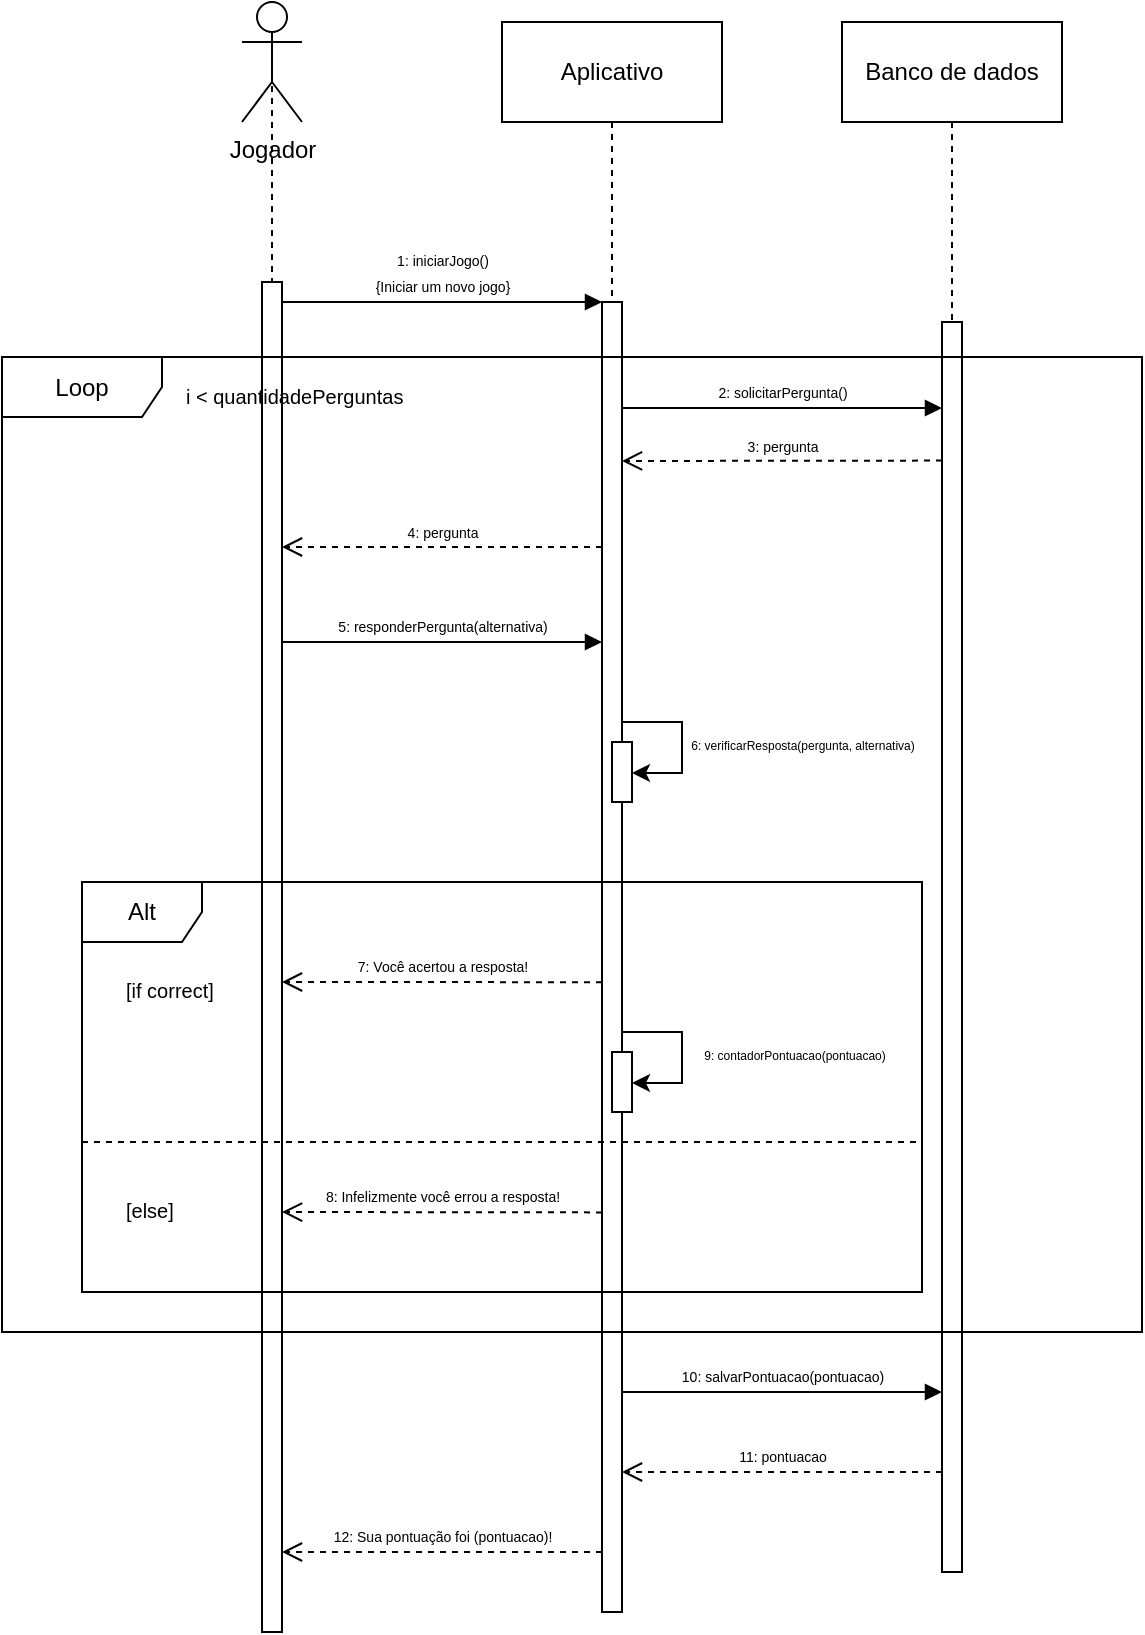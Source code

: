 <mxfile version="21.3.7" type="github" pages="6">
  <diagram name="calcularAcerto" id="2YBvvXClWsGukQMizWep">
    <mxGraphModel dx="2011" dy="638" grid="1" gridSize="10" guides="1" tooltips="1" connect="1" arrows="1" fold="1" page="1" pageScale="1" pageWidth="850" pageHeight="1100" math="0" shadow="0">
      <root>
        <mxCell id="0" />
        <mxCell id="1" parent="0" />
        <mxCell id="62yjUidjnjnx16H1xpd4-19" style="edgeStyle=orthogonalEdgeStyle;rounded=0;orthogonalLoop=1;jettySize=auto;html=1;exitX=0.5;exitY=0.5;exitDx=0;exitDy=0;exitPerimeter=0;dashed=1;" parent="1" source="62yjUidjnjnx16H1xpd4-1" edge="1">
          <mxGeometry relative="1" as="geometry">
            <mxPoint x="-575" y="515" as="targetPoint" />
          </mxGeometry>
        </mxCell>
        <mxCell id="62yjUidjnjnx16H1xpd4-1" value="Jogador" style="shape=umlActor;verticalLabelPosition=bottom;verticalAlign=top;html=1;" parent="1" vertex="1">
          <mxGeometry x="-590" y="205" width="30" height="60" as="geometry" />
        </mxCell>
        <mxCell id="62yjUidjnjnx16H1xpd4-23" style="edgeStyle=orthogonalEdgeStyle;rounded=0;orthogonalLoop=1;jettySize=auto;html=1;exitX=0.5;exitY=1;exitDx=0;exitDy=0;dashed=1;" parent="1" source="62yjUidjnjnx16H1xpd4-20" edge="1">
          <mxGeometry relative="1" as="geometry">
            <mxPoint x="-405" y="580" as="targetPoint" />
          </mxGeometry>
        </mxCell>
        <mxCell id="62yjUidjnjnx16H1xpd4-20" value="Aplicativo" style="html=1;whiteSpace=wrap;" parent="1" vertex="1">
          <mxGeometry x="-460" y="215" width="110" height="50" as="geometry" />
        </mxCell>
        <mxCell id="62yjUidjnjnx16H1xpd4-40" style="edgeStyle=orthogonalEdgeStyle;rounded=0;orthogonalLoop=1;jettySize=auto;html=1;exitX=0.5;exitY=1;exitDx=0;exitDy=0;dashed=1;" parent="1" source="62yjUidjnjnx16H1xpd4-25" edge="1">
          <mxGeometry relative="1" as="geometry">
            <mxPoint x="-235" y="600" as="targetPoint" />
          </mxGeometry>
        </mxCell>
        <mxCell id="62yjUidjnjnx16H1xpd4-25" value="Banco de dados" style="html=1;whiteSpace=wrap;" parent="1" vertex="1">
          <mxGeometry x="-290" y="215" width="110" height="50" as="geometry" />
        </mxCell>
        <mxCell id="62yjUidjnjnx16H1xpd4-29" value="&lt;font style=&quot;font-size: 7px;&quot;&gt;1: iniciarJogo()&lt;br&gt;{Iniciar um novo jogo}&lt;/font&gt;" style="html=1;verticalAlign=bottom;endArrow=block;edgeStyle=elbowEdgeStyle;elbow=vertical;curved=0;rounded=0;" parent="1" edge="1">
          <mxGeometry width="80" relative="1" as="geometry">
            <mxPoint x="-570" y="355" as="sourcePoint" />
            <mxPoint x="-410" y="355" as="targetPoint" />
          </mxGeometry>
        </mxCell>
        <mxCell id="62yjUidjnjnx16H1xpd4-31" value="&lt;font style=&quot;font-size: 7px;&quot;&gt;3: pergunta&lt;/font&gt;" style="html=1;verticalAlign=bottom;endArrow=open;dashed=1;endSize=8;edgeStyle=elbowEdgeStyle;elbow=vertical;curved=0;rounded=0;" parent="1" edge="1">
          <mxGeometry relative="1" as="geometry">
            <mxPoint x="-240" y="434.296" as="sourcePoint" />
            <mxPoint x="-400" y="434.242" as="targetPoint" />
          </mxGeometry>
        </mxCell>
        <mxCell id="62yjUidjnjnx16H1xpd4-43" value="" style="html=1;points=[];perimeter=orthogonalPerimeter;outlineConnect=0;targetShapes=umlLifeline;portConstraint=eastwest;newEdgeStyle={&quot;edgeStyle&quot;:&quot;elbowEdgeStyle&quot;,&quot;elbow&quot;:&quot;vertical&quot;,&quot;curved&quot;:0,&quot;rounded&quot;:0};" parent="1" vertex="1">
          <mxGeometry x="-410" y="355" width="10" height="655" as="geometry" />
        </mxCell>
        <mxCell id="62yjUidjnjnx16H1xpd4-57" value="" style="html=1;points=[];perimeter=orthogonalPerimeter;outlineConnect=0;targetShapes=umlLifeline;portConstraint=eastwest;newEdgeStyle={&quot;edgeStyle&quot;:&quot;elbowEdgeStyle&quot;,&quot;elbow&quot;:&quot;vertical&quot;,&quot;curved&quot;:0,&quot;rounded&quot;:0};" parent="1" vertex="1">
          <mxGeometry x="-240" y="365" width="10" height="625" as="geometry" />
        </mxCell>
        <mxCell id="62yjUidjnjnx16H1xpd4-68" value="&lt;span style=&quot;font-size: 7px;&quot;&gt;2: solicitarPergunta()&lt;/span&gt;" style="html=1;verticalAlign=bottom;endArrow=block;edgeStyle=elbowEdgeStyle;elbow=vertical;curved=0;rounded=0;" parent="1" target="62yjUidjnjnx16H1xpd4-57" edge="1">
          <mxGeometry x="-0.001" width="80" relative="1" as="geometry">
            <mxPoint x="-400" y="408" as="sourcePoint" />
            <mxPoint x="-250" y="407.5" as="targetPoint" />
            <mxPoint as="offset" />
          </mxGeometry>
        </mxCell>
        <mxCell id="62yjUidjnjnx16H1xpd4-73" value="&lt;font style=&quot;font-size: 7px;&quot;&gt;4: pergunta&lt;/font&gt;" style="html=1;verticalAlign=bottom;endArrow=open;dashed=1;endSize=8;edgeStyle=elbowEdgeStyle;elbow=vertical;curved=0;rounded=0;" parent="1" edge="1">
          <mxGeometry relative="1" as="geometry">
            <mxPoint x="-410" y="477.5" as="sourcePoint" />
            <mxPoint x="-570" y="477.442" as="targetPoint" />
          </mxGeometry>
        </mxCell>
        <mxCell id="62yjUidjnjnx16H1xpd4-74" value="&lt;span style=&quot;font-size: 7px;&quot;&gt;5: responderPergunta(alternativa)&lt;/span&gt;" style="html=1;verticalAlign=bottom;endArrow=block;edgeStyle=elbowEdgeStyle;elbow=vertical;curved=0;rounded=0;" parent="1" edge="1">
          <mxGeometry width="80" relative="1" as="geometry">
            <mxPoint x="-570" y="525" as="sourcePoint" />
            <mxPoint x="-410" y="525" as="targetPoint" />
          </mxGeometry>
        </mxCell>
        <mxCell id="62yjUidjnjnx16H1xpd4-79" value="&lt;font style=&quot;font-size: 7px;&quot;&gt;7: Você acertou a resposta!&lt;/font&gt;" style="html=1;verticalAlign=bottom;endArrow=open;dashed=1;endSize=8;edgeStyle=elbowEdgeStyle;elbow=vertical;curved=0;rounded=0;" parent="1" edge="1">
          <mxGeometry relative="1" as="geometry">
            <mxPoint x="-410" y="695.096" as="sourcePoint" />
            <mxPoint x="-570" y="695.042" as="targetPoint" />
          </mxGeometry>
        </mxCell>
        <mxCell id="40RVC2uFMv87cZhTR0eu-11" value="" style="html=1;points=[];perimeter=orthogonalPerimeter;outlineConnect=0;targetShapes=umlLifeline;portConstraint=eastwest;newEdgeStyle={&quot;edgeStyle&quot;:&quot;elbowEdgeStyle&quot;,&quot;elbow&quot;:&quot;vertical&quot;,&quot;curved&quot;:0,&quot;rounded&quot;:0};" parent="1" vertex="1">
          <mxGeometry x="-405" y="575" width="10" height="30" as="geometry" />
        </mxCell>
        <mxCell id="HpzqPeT7X0kNWnl8YeGe-1" value="" style="html=1;points=[];perimeter=orthogonalPerimeter;outlineConnect=0;targetShapes=umlLifeline;portConstraint=eastwest;newEdgeStyle={&quot;edgeStyle&quot;:&quot;elbowEdgeStyle&quot;,&quot;elbow&quot;:&quot;vertical&quot;,&quot;curved&quot;:0,&quot;rounded&quot;:0};" parent="1" vertex="1">
          <mxGeometry x="-580" y="345" width="10" height="675" as="geometry" />
        </mxCell>
        <mxCell id="sWg-lDjKL1nIWXCbfZYD-1" value="Loop" style="shape=umlFrame;whiteSpace=wrap;html=1;pointerEvents=0;recursiveResize=0;container=1;collapsible=0;width=80;" parent="1" vertex="1">
          <mxGeometry x="-710" y="382.5" width="570" height="487.5" as="geometry" />
        </mxCell>
        <mxCell id="sWg-lDjKL1nIWXCbfZYD-2" value="&lt;font style=&quot;font-size: 10px;&quot;&gt;i &amp;lt; quantidadePerguntas&lt;/font&gt;" style="text;align=left;html=1;" parent="sWg-lDjKL1nIWXCbfZYD-1" vertex="1">
          <mxGeometry width="100" height="20" relative="1" as="geometry">
            <mxPoint x="90" y="5" as="offset" />
          </mxGeometry>
        </mxCell>
        <mxCell id="sWg-lDjKL1nIWXCbfZYD-3" value="" style="endArrow=classic;html=1;rounded=0;edgeStyle=orthogonalEdgeStyle;" parent="sWg-lDjKL1nIWXCbfZYD-1" target="40RVC2uFMv87cZhTR0eu-11" edge="1">
          <mxGeometry width="50" height="50" relative="1" as="geometry">
            <mxPoint x="310" y="182.5" as="sourcePoint" />
            <mxPoint x="400" y="192.5" as="targetPoint" />
            <Array as="points">
              <mxPoint x="340" y="183" />
              <mxPoint x="340" y="208" />
            </Array>
          </mxGeometry>
        </mxCell>
        <mxCell id="sWg-lDjKL1nIWXCbfZYD-4" value="&lt;font style=&quot;font-size: 6px;&quot;&gt;6: verificarResposta(pergunta, alternativa)&lt;/font&gt;" style="edgeLabel;html=1;align=center;verticalAlign=middle;resizable=0;points=[];" parent="sWg-lDjKL1nIWXCbfZYD-3" vertex="1" connectable="0">
          <mxGeometry x="-0.08" y="1" relative="1" as="geometry">
            <mxPoint x="59" y="3" as="offset" />
          </mxGeometry>
        </mxCell>
        <mxCell id="sWg-lDjKL1nIWXCbfZYD-5" value="Alt" style="shape=umlFrame;whiteSpace=wrap;html=1;pointerEvents=0;recursiveResize=0;container=1;collapsible=0;width=60;height=30;" parent="1" vertex="1">
          <mxGeometry x="-670" y="645" width="420" height="205" as="geometry" />
        </mxCell>
        <mxCell id="sWg-lDjKL1nIWXCbfZYD-6" value="&lt;font style=&quot;font-size: 10px;&quot;&gt;[if correct]&lt;/font&gt;" style="text;html=1;" parent="sWg-lDjKL1nIWXCbfZYD-5" vertex="1">
          <mxGeometry width="100" height="20" relative="1" as="geometry">
            <mxPoint x="20" y="40" as="offset" />
          </mxGeometry>
        </mxCell>
        <mxCell id="sWg-lDjKL1nIWXCbfZYD-7" value="&lt;font style=&quot;font-size: 10px;&quot;&gt;[else]&lt;/font&gt;" style="line;strokeWidth=1;dashed=1;labelPosition=center;verticalLabelPosition=bottom;align=left;verticalAlign=top;spacingLeft=20;spacingTop=15;html=1;whiteSpace=wrap;" parent="sWg-lDjKL1nIWXCbfZYD-5" vertex="1">
          <mxGeometry y="125" width="420" height="10" as="geometry" />
        </mxCell>
        <mxCell id="62yjUidjnjnx16H1xpd4-81" value="&lt;font style=&quot;font-size: 7px;&quot;&gt;8: Infelizmente você errou a resposta!&lt;/font&gt;" style="html=1;verticalAlign=bottom;endArrow=open;dashed=1;endSize=8;edgeStyle=elbowEdgeStyle;elbow=vertical;curved=0;rounded=0;" parent="sWg-lDjKL1nIWXCbfZYD-5" edge="1">
          <mxGeometry relative="1" as="geometry">
            <mxPoint x="260" y="165.196" as="sourcePoint" />
            <mxPoint x="100" y="165.142" as="targetPoint" />
          </mxGeometry>
        </mxCell>
        <mxCell id="fp93cVc-RF81PzLzLWJb-2" value="" style="html=1;points=[];perimeter=orthogonalPerimeter;outlineConnect=0;targetShapes=umlLifeline;portConstraint=eastwest;newEdgeStyle={&quot;edgeStyle&quot;:&quot;elbowEdgeStyle&quot;,&quot;elbow&quot;:&quot;vertical&quot;,&quot;curved&quot;:0,&quot;rounded&quot;:0};" vertex="1" parent="1">
          <mxGeometry x="-405" y="730" width="10" height="30" as="geometry" />
        </mxCell>
        <mxCell id="fp93cVc-RF81PzLzLWJb-3" value="" style="endArrow=classic;html=1;rounded=0;edgeStyle=orthogonalEdgeStyle;" edge="1" parent="1" target="fp93cVc-RF81PzLzLWJb-2">
          <mxGeometry width="50" height="50" relative="1" as="geometry">
            <mxPoint x="-400" y="720" as="sourcePoint" />
            <mxPoint x="-310" y="730" as="targetPoint" />
            <Array as="points">
              <mxPoint x="-370" y="720.5" />
              <mxPoint x="-370" y="745.5" />
            </Array>
          </mxGeometry>
        </mxCell>
        <mxCell id="fp93cVc-RF81PzLzLWJb-4" value="&lt;font style=&quot;font-size: 6px;&quot;&gt;9: contadorPontuacao(pontuacao)&lt;/font&gt;" style="edgeLabel;html=1;align=center;verticalAlign=middle;resizable=0;points=[];" vertex="1" connectable="0" parent="fp93cVc-RF81PzLzLWJb-3">
          <mxGeometry x="-0.08" y="1" relative="1" as="geometry">
            <mxPoint x="55" y="3" as="offset" />
          </mxGeometry>
        </mxCell>
        <mxCell id="fp93cVc-RF81PzLzLWJb-5" value="&lt;span style=&quot;font-size: 7px;&quot;&gt;10: salvarPontuacao(pontuacao)&lt;/span&gt;" style="html=1;verticalAlign=bottom;endArrow=block;edgeStyle=elbowEdgeStyle;elbow=vertical;curved=0;rounded=0;" edge="1" parent="1">
          <mxGeometry x="-0.001" width="80" relative="1" as="geometry">
            <mxPoint x="-400" y="900" as="sourcePoint" />
            <mxPoint x="-240" y="900" as="targetPoint" />
            <mxPoint as="offset" />
          </mxGeometry>
        </mxCell>
        <mxCell id="fp93cVc-RF81PzLzLWJb-6" value="&lt;font style=&quot;font-size: 7px;&quot;&gt;11: pontuacao&lt;/font&gt;" style="html=1;verticalAlign=bottom;endArrow=open;dashed=1;endSize=8;edgeStyle=elbowEdgeStyle;elbow=vertical;curved=0;rounded=0;" edge="1" parent="1">
          <mxGeometry relative="1" as="geometry">
            <mxPoint x="-240" y="940.056" as="sourcePoint" />
            <mxPoint x="-400" y="940.002" as="targetPoint" />
          </mxGeometry>
        </mxCell>
        <mxCell id="fp93cVc-RF81PzLzLWJb-7" value="&lt;font style=&quot;font-size: 7px;&quot;&gt;12: Sua pontuação foi (pontuacao)!&lt;/font&gt;" style="html=1;verticalAlign=bottom;endArrow=open;dashed=1;endSize=8;edgeStyle=elbowEdgeStyle;elbow=vertical;curved=0;rounded=0;" edge="1" parent="1">
          <mxGeometry relative="1" as="geometry">
            <mxPoint x="-410" y="980.056" as="sourcePoint" />
            <mxPoint x="-570" y="980.002" as="targetPoint" />
          </mxGeometry>
        </mxCell>
      </root>
    </mxGraphModel>
  </diagram>
  <diagram id="Ka6QO4FHUIjMs6nKRs2V" name="BuscarRanking">
    <mxGraphModel dx="1990" dy="1094" grid="1" gridSize="10" guides="1" tooltips="1" connect="1" arrows="1" fold="1" page="1" pageScale="1" pageWidth="827" pageHeight="1169" math="0" shadow="0">
      <root>
        <mxCell id="0" />
        <mxCell id="1" parent="0" />
        <mxCell id="lXiRu6pMzJrm1P2DESHK-49" style="edgeStyle=orthogonalEdgeStyle;rounded=0;orthogonalLoop=1;jettySize=auto;html=1;exitX=0.5;exitY=0.5;exitDx=0;exitDy=0;exitPerimeter=0;dashed=1;" edge="1" parent="1" source="lXiRu6pMzJrm1P2DESHK-50">
          <mxGeometry relative="1" as="geometry">
            <mxPoint x="258" y="659" as="targetPoint" />
          </mxGeometry>
        </mxCell>
        <mxCell id="lXiRu6pMzJrm1P2DESHK-50" value="Jogador" style="shape=umlActor;verticalLabelPosition=bottom;verticalAlign=top;html=1;" vertex="1" parent="1">
          <mxGeometry x="243" y="349" width="30" height="60" as="geometry" />
        </mxCell>
        <mxCell id="lXiRu6pMzJrm1P2DESHK-51" style="edgeStyle=orthogonalEdgeStyle;rounded=0;orthogonalLoop=1;jettySize=auto;html=1;exitX=0.5;exitY=1;exitDx=0;exitDy=0;dashed=1;" edge="1" parent="1" source="lXiRu6pMzJrm1P2DESHK-52">
          <mxGeometry relative="1" as="geometry">
            <mxPoint x="428" y="724" as="targetPoint" />
          </mxGeometry>
        </mxCell>
        <mxCell id="lXiRu6pMzJrm1P2DESHK-52" value="Aplicativo" style="html=1;whiteSpace=wrap;" vertex="1" parent="1">
          <mxGeometry x="373" y="359" width="110" height="50" as="geometry" />
        </mxCell>
        <mxCell id="lXiRu6pMzJrm1P2DESHK-53" style="edgeStyle=orthogonalEdgeStyle;rounded=0;orthogonalLoop=1;jettySize=auto;html=1;exitX=0.5;exitY=1;exitDx=0;exitDy=0;dashed=1;" edge="1" parent="1" source="lXiRu6pMzJrm1P2DESHK-54">
          <mxGeometry relative="1" as="geometry">
            <mxPoint x="598" y="744" as="targetPoint" />
          </mxGeometry>
        </mxCell>
        <mxCell id="lXiRu6pMzJrm1P2DESHK-54" value="Banco de dados" style="html=1;whiteSpace=wrap;" vertex="1" parent="1">
          <mxGeometry x="543" y="359" width="110" height="50" as="geometry" />
        </mxCell>
        <mxCell id="lXiRu6pMzJrm1P2DESHK-55" value="&lt;font style=&quot;font-size: 7px;&quot;&gt;1: buscar(ranking) &lt;br&gt;{visualizar ranking}&lt;/font&gt;" style="html=1;verticalAlign=bottom;endArrow=block;edgeStyle=elbowEdgeStyle;elbow=vertical;curved=0;rounded=0;" edge="1" parent="1">
          <mxGeometry width="80" relative="1" as="geometry">
            <mxPoint x="263" y="499" as="sourcePoint" />
            <mxPoint x="423" y="499" as="targetPoint" />
          </mxGeometry>
        </mxCell>
        <mxCell id="lXiRu6pMzJrm1P2DESHK-56" value="&lt;font style=&quot;font-size: 7px;&quot;&gt;3: ranking&lt;/font&gt;" style="html=1;verticalAlign=bottom;endArrow=open;dashed=1;endSize=8;edgeStyle=elbowEdgeStyle;elbow=vertical;curved=0;rounded=0;" edge="1" parent="1">
          <mxGeometry relative="1" as="geometry">
            <mxPoint x="593" y="578.296" as="sourcePoint" />
            <mxPoint x="433" y="578.242" as="targetPoint" />
          </mxGeometry>
        </mxCell>
        <mxCell id="lXiRu6pMzJrm1P2DESHK-57" value="" style="html=1;points=[];perimeter=orthogonalPerimeter;outlineConnect=0;targetShapes=umlLifeline;portConstraint=eastwest;newEdgeStyle={&quot;edgeStyle&quot;:&quot;elbowEdgeStyle&quot;,&quot;elbow&quot;:&quot;vertical&quot;,&quot;curved&quot;:0,&quot;rounded&quot;:0};" vertex="1" parent="1">
          <mxGeometry x="423" y="499" width="10" height="311" as="geometry" />
        </mxCell>
        <mxCell id="lXiRu6pMzJrm1P2DESHK-58" value="" style="html=1;points=[];perimeter=orthogonalPerimeter;outlineConnect=0;targetShapes=umlLifeline;portConstraint=eastwest;newEdgeStyle={&quot;edgeStyle&quot;:&quot;elbowEdgeStyle&quot;,&quot;elbow&quot;:&quot;vertical&quot;,&quot;curved&quot;:0,&quot;rounded&quot;:0};" vertex="1" parent="1">
          <mxGeometry x="593" y="509" width="10" height="291" as="geometry" />
        </mxCell>
        <mxCell id="lXiRu6pMzJrm1P2DESHK-59" value="&lt;font style=&quot;font-size: 7px;&quot;&gt;2: buscarRanking(ranking)&lt;/font&gt;" style="html=1;verticalAlign=bottom;endArrow=block;edgeStyle=elbowEdgeStyle;elbow=vertical;curved=0;rounded=0;" edge="1" parent="1" target="lXiRu6pMzJrm1P2DESHK-58">
          <mxGeometry x="-0.001" width="80" relative="1" as="geometry">
            <mxPoint x="433" y="552" as="sourcePoint" />
            <mxPoint x="583" y="551.5" as="targetPoint" />
            <mxPoint as="offset" />
          </mxGeometry>
        </mxCell>
        <mxCell id="lXiRu6pMzJrm1P2DESHK-72" value="" style="html=1;points=[];perimeter=orthogonalPerimeter;outlineConnect=0;targetShapes=umlLifeline;portConstraint=eastwest;newEdgeStyle={&quot;edgeStyle&quot;:&quot;elbowEdgeStyle&quot;,&quot;elbow&quot;:&quot;vertical&quot;,&quot;curved&quot;:0,&quot;rounded&quot;:0};" vertex="1" parent="1">
          <mxGeometry x="253" y="489" width="10" height="331" as="geometry" />
        </mxCell>
        <mxCell id="cv0eM1WlgUMyo15Uuu8e-5" value="Alt" style="shape=umlFrame;whiteSpace=wrap;html=1;pointerEvents=0;recursiveResize=0;container=1;collapsible=0;width=60;height=30;" vertex="1" parent="1">
          <mxGeometry x="173" y="615" width="291" height="160" as="geometry" />
        </mxCell>
        <mxCell id="cv0eM1WlgUMyo15Uuu8e-6" value="&lt;font style=&quot;font-size: 10px;&quot;&gt;[if correct]&lt;/font&gt;" style="text;html=1;" vertex="1" parent="cv0eM1WlgUMyo15Uuu8e-5">
          <mxGeometry width="100" height="20" relative="1" as="geometry">
            <mxPoint x="20" y="40" as="offset" />
          </mxGeometry>
        </mxCell>
        <mxCell id="cv0eM1WlgUMyo15Uuu8e-7" value="&lt;font style=&quot;font-size: 10px;&quot;&gt;[else]&lt;/font&gt;" style="line;strokeWidth=1;dashed=1;labelPosition=center;verticalLabelPosition=bottom;align=left;verticalAlign=top;spacingLeft=20;spacingTop=15;html=1;whiteSpace=wrap;" vertex="1" parent="cv0eM1WlgUMyo15Uuu8e-5">
          <mxGeometry y="80" width="290" height="10" as="geometry" />
        </mxCell>
        <mxCell id="lXiRu6pMzJrm1P2DESHK-62" value="&lt;font style=&quot;font-size: 7px;&quot;&gt;4: Você acertou a resposta!&lt;/font&gt;" style="html=1;verticalAlign=bottom;endArrow=open;dashed=1;endSize=8;edgeStyle=elbowEdgeStyle;elbow=vertical;curved=0;rounded=0;" edge="1" parent="cv0eM1WlgUMyo15Uuu8e-5">
          <mxGeometry relative="1" as="geometry">
            <mxPoint x="250" y="45.056" as="sourcePoint" />
            <mxPoint x="90" y="45.002" as="targetPoint" />
          </mxGeometry>
        </mxCell>
        <mxCell id="lXiRu6pMzJrm1P2DESHK-63" value="&lt;font style=&quot;font-size: 7px;&quot;&gt;5: Desculpe, não temos ranking suficiente!&lt;/font&gt;" style="html=1;verticalAlign=bottom;endArrow=open;dashed=1;endSize=8;edgeStyle=elbowEdgeStyle;elbow=vertical;curved=0;rounded=0;" edge="1" parent="cv0eM1WlgUMyo15Uuu8e-5">
          <mxGeometry relative="1" as="geometry">
            <mxPoint x="250" y="125.156" as="sourcePoint" />
            <mxPoint x="90" y="125.102" as="targetPoint" />
          </mxGeometry>
        </mxCell>
      </root>
    </mxGraphModel>
  </diagram>
  <diagram id="thQ_RPlMOP-RWa1NB_Pb" name="Login">
    <mxGraphModel dx="1393" dy="766" grid="1" gridSize="10" guides="1" tooltips="1" connect="1" arrows="1" fold="1" page="1" pageScale="1" pageWidth="827" pageHeight="1169" math="0" shadow="0">
      <root>
        <mxCell id="0" />
        <mxCell id="1" parent="0" />
        <mxCell id="z51qzsKFDYh_LWLJFc9b-54" style="edgeStyle=orthogonalEdgeStyle;rounded=0;orthogonalLoop=1;jettySize=auto;html=1;exitX=0.5;exitY=0.5;exitDx=0;exitDy=0;exitPerimeter=0;dashed=1;" parent="1" source="z51qzsKFDYh_LWLJFc9b-55" edge="1">
          <mxGeometry relative="1" as="geometry">
            <mxPoint x="293" y="550" as="targetPoint" />
          </mxGeometry>
        </mxCell>
        <mxCell id="z51qzsKFDYh_LWLJFc9b-55" value="Jogador" style="shape=umlActor;verticalLabelPosition=bottom;verticalAlign=top;html=1;" parent="1" vertex="1">
          <mxGeometry x="278" y="240" width="30" height="60" as="geometry" />
        </mxCell>
        <mxCell id="z51qzsKFDYh_LWLJFc9b-56" style="edgeStyle=orthogonalEdgeStyle;rounded=0;orthogonalLoop=1;jettySize=auto;html=1;exitX=0.5;exitY=1;exitDx=0;exitDy=0;dashed=1;" parent="1" source="z51qzsKFDYh_LWLJFc9b-57" edge="1">
          <mxGeometry relative="1" as="geometry">
            <mxPoint x="463" y="615" as="targetPoint" />
          </mxGeometry>
        </mxCell>
        <mxCell id="z51qzsKFDYh_LWLJFc9b-57" value="Aplicativo" style="html=1;whiteSpace=wrap;" parent="1" vertex="1">
          <mxGeometry x="408" y="250" width="110" height="50" as="geometry" />
        </mxCell>
        <mxCell id="z51qzsKFDYh_LWLJFc9b-58" style="edgeStyle=orthogonalEdgeStyle;rounded=0;orthogonalLoop=1;jettySize=auto;html=1;exitX=0.5;exitY=1;exitDx=0;exitDy=0;dashed=1;" parent="1" source="z51qzsKFDYh_LWLJFc9b-59" edge="1">
          <mxGeometry relative="1" as="geometry">
            <mxPoint x="633" y="635" as="targetPoint" />
          </mxGeometry>
        </mxCell>
        <mxCell id="z51qzsKFDYh_LWLJFc9b-59" value="Banco de dados" style="html=1;whiteSpace=wrap;" parent="1" vertex="1">
          <mxGeometry x="578" y="250" width="110" height="50" as="geometry" />
        </mxCell>
        <mxCell id="z51qzsKFDYh_LWLJFc9b-60" value="&lt;font style=&quot;font-size: 6px;&quot;&gt;1: login(usuario)&lt;br&gt;{realizar login na aplicação}&lt;/font&gt;" style="html=1;verticalAlign=bottom;endArrow=block;edgeStyle=elbowEdgeStyle;elbow=vertical;curved=0;rounded=0;" parent="1" edge="1">
          <mxGeometry width="80" relative="1" as="geometry">
            <mxPoint x="298" y="390" as="sourcePoint" />
            <mxPoint x="458" y="390" as="targetPoint" />
          </mxGeometry>
        </mxCell>
        <mxCell id="z51qzsKFDYh_LWLJFc9b-61" value="&lt;font style=&quot;font-size: 7px;&quot;&gt;3: usuario&lt;/font&gt;" style="html=1;verticalAlign=bottom;endArrow=open;dashed=1;endSize=8;edgeStyle=elbowEdgeStyle;elbow=vertical;curved=0;rounded=0;" parent="1" edge="1">
          <mxGeometry relative="1" as="geometry">
            <mxPoint x="628" y="469.296" as="sourcePoint" />
            <mxPoint x="468" y="469.242" as="targetPoint" />
          </mxGeometry>
        </mxCell>
        <mxCell id="z51qzsKFDYh_LWLJFc9b-62" value="" style="html=1;points=[];perimeter=orthogonalPerimeter;outlineConnect=0;targetShapes=umlLifeline;portConstraint=eastwest;newEdgeStyle={&quot;edgeStyle&quot;:&quot;elbowEdgeStyle&quot;,&quot;elbow&quot;:&quot;vertical&quot;,&quot;curved&quot;:0,&quot;rounded&quot;:0};" parent="1" vertex="1">
          <mxGeometry x="458" y="390" width="10" height="600" as="geometry" />
        </mxCell>
        <mxCell id="z51qzsKFDYh_LWLJFc9b-63" value="" style="html=1;points=[];perimeter=orthogonalPerimeter;outlineConnect=0;targetShapes=umlLifeline;portConstraint=eastwest;newEdgeStyle={&quot;edgeStyle&quot;:&quot;elbowEdgeStyle&quot;,&quot;elbow&quot;:&quot;vertical&quot;,&quot;curved&quot;:0,&quot;rounded&quot;:0};" parent="1" vertex="1">
          <mxGeometry x="628" y="400" width="10" height="580" as="geometry" />
        </mxCell>
        <mxCell id="z51qzsKFDYh_LWLJFc9b-64" value="&lt;font style=&quot;font-size: 6px;&quot;&gt;2: verificaUsuario(usuario)&lt;/font&gt;" style="html=1;verticalAlign=bottom;endArrow=block;edgeStyle=elbowEdgeStyle;elbow=vertical;curved=0;rounded=0;" parent="1" target="z51qzsKFDYh_LWLJFc9b-63" edge="1">
          <mxGeometry x="0.026" y="3" width="80" relative="1" as="geometry">
            <mxPoint x="468" y="443" as="sourcePoint" />
            <mxPoint x="618" y="442.5" as="targetPoint" />
            <mxPoint as="offset" />
          </mxGeometry>
        </mxCell>
        <mxCell id="z51qzsKFDYh_LWLJFc9b-70" value="" style="html=1;points=[];perimeter=orthogonalPerimeter;outlineConnect=0;targetShapes=umlLifeline;portConstraint=eastwest;newEdgeStyle={&quot;edgeStyle&quot;:&quot;elbowEdgeStyle&quot;,&quot;elbow&quot;:&quot;vertical&quot;,&quot;curved&quot;:0,&quot;rounded&quot;:0};" parent="1" vertex="1">
          <mxGeometry x="288" y="380" width="10" height="620" as="geometry" />
        </mxCell>
        <mxCell id="z51qzsKFDYh_LWLJFc9b-88" value="Alt" style="shape=umlFrame;whiteSpace=wrap;html=1;pointerEvents=0;recursiveResize=0;container=1;collapsible=0;width=60;height=30;" parent="1" vertex="1">
          <mxGeometry x="170" y="502" width="500" height="458" as="geometry" />
        </mxCell>
        <mxCell id="z51qzsKFDYh_LWLJFc9b-89" value="&lt;font style=&quot;font-size: 10px;&quot;&gt;[if usuario exists]&lt;/font&gt;" style="text;html=1;" parent="z51qzsKFDYh_LWLJFc9b-88" vertex="1">
          <mxGeometry width="100" height="20" relative="1" as="geometry">
            <mxPoint x="20" y="40" as="offset" />
          </mxGeometry>
        </mxCell>
        <mxCell id="z51qzsKFDYh_LWLJFc9b-82" value="&lt;font style=&quot;font-size: 10px;&quot;&gt;[else]&lt;/font&gt;" style="line;strokeWidth=1;dashed=1;labelPosition=center;verticalLabelPosition=bottom;align=left;verticalAlign=top;spacingLeft=20;spacingTop=15;html=1;whiteSpace=wrap;" parent="z51qzsKFDYh_LWLJFc9b-88" vertex="1">
          <mxGeometry y="83" width="500" height="10" as="geometry" />
        </mxCell>
        <mxCell id="4fhhrJ-6daWreSgp0qxK-1" value="&lt;font style=&quot;font-size: 7px;&quot;&gt;4: Usuário logado com sucesso!&lt;/font&gt;" style="html=1;verticalAlign=bottom;endArrow=open;dashed=1;endSize=8;edgeStyle=elbowEdgeStyle;elbow=vertical;curved=0;rounded=0;" parent="z51qzsKFDYh_LWLJFc9b-88" edge="1">
          <mxGeometry relative="1" as="geometry">
            <mxPoint x="288" y="48" as="sourcePoint" />
            <mxPoint x="128" y="48" as="targetPoint" />
          </mxGeometry>
        </mxCell>
        <mxCell id="4fhhrJ-6daWreSgp0qxK-2" value="&lt;font style=&quot;font-size: 7px;&quot;&gt;5: Gostaria de criar uma conta?&lt;/font&gt;" style="html=1;verticalAlign=bottom;endArrow=open;dashed=1;endSize=8;edgeStyle=elbowEdgeStyle;elbow=vertical;curved=0;rounded=0;" parent="z51qzsKFDYh_LWLJFc9b-88" edge="1">
          <mxGeometry relative="1" as="geometry">
            <mxPoint x="287" y="128" as="sourcePoint" />
            <mxPoint x="127" y="128" as="targetPoint" />
          </mxGeometry>
        </mxCell>
        <mxCell id="4fhhrJ-6daWreSgp0qxK-3" value="&lt;font style=&quot;font-size: 6px;&quot;&gt;6: resposta&lt;/font&gt;" style="html=1;verticalAlign=bottom;endArrow=block;edgeStyle=elbowEdgeStyle;elbow=vertical;curved=0;rounded=0;" parent="z51qzsKFDYh_LWLJFc9b-88" edge="1">
          <mxGeometry x="0.026" y="3" width="80" relative="1" as="geometry">
            <mxPoint x="128" y="168.14" as="sourcePoint" />
            <mxPoint x="288" y="168.14" as="targetPoint" />
            <mxPoint as="offset" />
          </mxGeometry>
        </mxCell>
        <mxCell id="uY54RBgsQblmiSuE6g5d-6" value="Alt" style="shape=umlFrame;whiteSpace=wrap;html=1;pointerEvents=0;recursiveResize=0;container=1;collapsible=0;width=60;height=30;" parent="z51qzsKFDYh_LWLJFc9b-88" vertex="1">
          <mxGeometry x="18" y="198" width="464" height="242" as="geometry" />
        </mxCell>
        <mxCell id="uY54RBgsQblmiSuE6g5d-7" value="&lt;font style=&quot;font-size: 10px;&quot;&gt;[if resposta is yes]&lt;/font&gt;" style="text;html=1;" parent="uY54RBgsQblmiSuE6g5d-6" vertex="1">
          <mxGeometry width="100" height="20" relative="1" as="geometry">
            <mxPoint x="12" y="40" as="offset" />
          </mxGeometry>
        </mxCell>
        <mxCell id="uY54RBgsQblmiSuE6g5d-8" value="&lt;font style=&quot;font-size: 10px;&quot;&gt;[else]&lt;/font&gt;" style="line;strokeWidth=1;dashed=1;labelPosition=center;verticalLabelPosition=bottom;align=left;verticalAlign=top;spacingLeft=20;spacingTop=15;html=1;whiteSpace=wrap;" parent="uY54RBgsQblmiSuE6g5d-6" vertex="1">
          <mxGeometry x="4" y="140" width="460" height="10" as="geometry" />
        </mxCell>
        <mxCell id="uY54RBgsQblmiSuE6g5d-11" value="&lt;font style=&quot;font-size: 6px;&quot;&gt;8: cadastrar(usuario)&lt;/font&gt;" style="html=1;verticalAlign=bottom;endArrow=block;edgeStyle=elbowEdgeStyle;elbow=vertical;curved=0;rounded=0;" parent="uY54RBgsQblmiSuE6g5d-6" edge="1">
          <mxGeometry x="0.026" y="3" width="80" relative="1" as="geometry">
            <mxPoint x="280" y="30" as="sourcePoint" />
            <mxPoint x="440" y="30" as="targetPoint" />
            <mxPoint as="offset" />
          </mxGeometry>
        </mxCell>
        <mxCell id="uY54RBgsQblmiSuE6g5d-13" value="&lt;font style=&quot;font-size: 7px;&quot;&gt;9: usuario&lt;/font&gt;" style="html=1;verticalAlign=bottom;endArrow=open;dashed=1;endSize=8;edgeStyle=elbowEdgeStyle;elbow=vertical;curved=0;rounded=0;" parent="uY54RBgsQblmiSuE6g5d-6" edge="1">
          <mxGeometry relative="1" as="geometry">
            <mxPoint x="442" y="70" as="sourcePoint" />
            <mxPoint x="282" y="70" as="targetPoint" />
          </mxGeometry>
        </mxCell>
        <mxCell id="uY54RBgsQblmiSuE6g5d-14" value="&lt;font style=&quot;font-size: 7px;&quot;&gt;10: Usuário cadastrado com sucesso!&lt;/font&gt;" style="html=1;verticalAlign=bottom;endArrow=open;dashed=1;endSize=8;edgeStyle=elbowEdgeStyle;elbow=vertical;curved=0;rounded=0;" parent="uY54RBgsQblmiSuE6g5d-6" edge="1">
          <mxGeometry relative="1" as="geometry">
            <mxPoint x="270" y="110" as="sourcePoint" />
            <mxPoint x="110" y="110" as="targetPoint" />
          </mxGeometry>
        </mxCell>
        <mxCell id="uY54RBgsQblmiSuE6g5d-15" value="&lt;font style=&quot;font-size: 7px;&quot;&gt;7: Conta convidado.&lt;/font&gt;" style="html=1;verticalAlign=bottom;endArrow=open;dashed=1;endSize=8;edgeStyle=elbowEdgeStyle;elbow=vertical;curved=0;rounded=0;" parent="uY54RBgsQblmiSuE6g5d-6" edge="1">
          <mxGeometry relative="1" as="geometry">
            <mxPoint x="270" y="190" as="sourcePoint" />
            <mxPoint x="110" y="190" as="targetPoint" />
          </mxGeometry>
        </mxCell>
      </root>
    </mxGraphModel>
  </diagram>
  <diagram id="iOT8TobCyujFs62XKLmS" name="CadastrarTema">
    <mxGraphModel dx="1393" dy="766" grid="1" gridSize="10" guides="1" tooltips="1" connect="1" arrows="1" fold="1" page="1" pageScale="1" pageWidth="827" pageHeight="1169" math="0" shadow="0">
      <root>
        <mxCell id="0" />
        <mxCell id="1" parent="0" />
        <mxCell id="Aij3SnYUVFoN3i5Ja81q-1" style="edgeStyle=orthogonalEdgeStyle;rounded=0;orthogonalLoop=1;jettySize=auto;html=1;exitX=0.5;exitY=0.5;exitDx=0;exitDy=0;exitPerimeter=0;dashed=1;" parent="1" source="Aij3SnYUVFoN3i5Ja81q-2" edge="1">
          <mxGeometry relative="1" as="geometry">
            <mxPoint x="293" y="550" as="targetPoint" />
          </mxGeometry>
        </mxCell>
        <mxCell id="Aij3SnYUVFoN3i5Ja81q-2" value="Administrador" style="shape=umlActor;verticalLabelPosition=bottom;verticalAlign=top;html=1;" parent="1" vertex="1">
          <mxGeometry x="278" y="240" width="30" height="60" as="geometry" />
        </mxCell>
        <mxCell id="Aij3SnYUVFoN3i5Ja81q-3" style="edgeStyle=orthogonalEdgeStyle;rounded=0;orthogonalLoop=1;jettySize=auto;html=1;exitX=0.5;exitY=1;exitDx=0;exitDy=0;dashed=1;" parent="1" source="Aij3SnYUVFoN3i5Ja81q-4" edge="1">
          <mxGeometry relative="1" as="geometry">
            <mxPoint x="463" y="615" as="targetPoint" />
          </mxGeometry>
        </mxCell>
        <mxCell id="Aij3SnYUVFoN3i5Ja81q-4" value="Gerenciador" style="html=1;whiteSpace=wrap;" parent="1" vertex="1">
          <mxGeometry x="408" y="250" width="110" height="50" as="geometry" />
        </mxCell>
        <mxCell id="Aij3SnYUVFoN3i5Ja81q-5" style="edgeStyle=orthogonalEdgeStyle;rounded=0;orthogonalLoop=1;jettySize=auto;html=1;exitX=0.5;exitY=1;exitDx=0;exitDy=0;dashed=1;" parent="1" source="Aij3SnYUVFoN3i5Ja81q-6" edge="1">
          <mxGeometry relative="1" as="geometry">
            <mxPoint x="633" y="635" as="targetPoint" />
          </mxGeometry>
        </mxCell>
        <mxCell id="Aij3SnYUVFoN3i5Ja81q-6" value="Banco de dados" style="html=1;whiteSpace=wrap;" parent="1" vertex="1">
          <mxGeometry x="578" y="250" width="110" height="50" as="geometry" />
        </mxCell>
        <mxCell id="Aij3SnYUVFoN3i5Ja81q-7" value="&lt;font style=&quot;font-size: 6px;&quot;&gt;1: cadastrar(tema, descricao) &lt;br&gt;{realizar cadastro de tema}&lt;/font&gt;" style="html=1;verticalAlign=bottom;endArrow=block;edgeStyle=elbowEdgeStyle;elbow=vertical;curved=0;rounded=0;" parent="1" edge="1">
          <mxGeometry width="80" relative="1" as="geometry">
            <mxPoint x="298" y="390" as="sourcePoint" />
            <mxPoint x="458" y="390" as="targetPoint" />
          </mxGeometry>
        </mxCell>
        <mxCell id="Aij3SnYUVFoN3i5Ja81q-9" value="" style="html=1;points=[];perimeter=orthogonalPerimeter;outlineConnect=0;targetShapes=umlLifeline;portConstraint=eastwest;newEdgeStyle={&quot;edgeStyle&quot;:&quot;elbowEdgeStyle&quot;,&quot;elbow&quot;:&quot;vertical&quot;,&quot;curved&quot;:0,&quot;rounded&quot;:0};" parent="1" vertex="1">
          <mxGeometry x="458" y="390" width="10" height="650" as="geometry" />
        </mxCell>
        <mxCell id="Aij3SnYUVFoN3i5Ja81q-10" value="" style="html=1;points=[];perimeter=orthogonalPerimeter;outlineConnect=0;targetShapes=umlLifeline;portConstraint=eastwest;newEdgeStyle={&quot;edgeStyle&quot;:&quot;elbowEdgeStyle&quot;,&quot;elbow&quot;:&quot;vertical&quot;,&quot;curved&quot;:0,&quot;rounded&quot;:0};" parent="1" vertex="1">
          <mxGeometry x="628" y="400" width="10" height="630" as="geometry" />
        </mxCell>
        <mxCell id="Aij3SnYUVFoN3i5Ja81q-12" value="" style="html=1;points=[];perimeter=orthogonalPerimeter;outlineConnect=0;targetShapes=umlLifeline;portConstraint=eastwest;newEdgeStyle={&quot;edgeStyle&quot;:&quot;elbowEdgeStyle&quot;,&quot;elbow&quot;:&quot;vertical&quot;,&quot;curved&quot;:0,&quot;rounded&quot;:0};" parent="1" vertex="1">
          <mxGeometry x="288" y="380" width="10" height="670" as="geometry" />
        </mxCell>
        <mxCell id="Aij3SnYUVFoN3i5Ja81q-34" value="" style="endArrow=classic;html=1;rounded=0;edgeStyle=orthogonalEdgeStyle;" parent="1" edge="1">
          <mxGeometry width="50" height="50" relative="1" as="geometry">
            <mxPoint x="468" y="420" as="sourcePoint" />
            <mxPoint x="473" y="445.5" as="targetPoint" />
            <Array as="points">
              <mxPoint x="498" y="420.5" />
              <mxPoint x="498" y="445.5" />
            </Array>
          </mxGeometry>
        </mxCell>
        <mxCell id="Aij3SnYUVFoN3i5Ja81q-35" value="&lt;font style=&quot;font-size: 6px;&quot;&gt;2: verificarTema(tema)&lt;/font&gt;" style="edgeLabel;html=1;align=center;verticalAlign=middle;resizable=0;points=[];" parent="Aij3SnYUVFoN3i5Ja81q-34" vertex="1" connectable="0">
          <mxGeometry x="-0.08" y="1" relative="1" as="geometry">
            <mxPoint x="40" y="3" as="offset" />
          </mxGeometry>
        </mxCell>
        <mxCell id="Aij3SnYUVFoN3i5Ja81q-36" value="" style="html=1;points=[];perimeter=orthogonalPerimeter;outlineConnect=0;targetShapes=umlLifeline;portConstraint=eastwest;newEdgeStyle={&quot;edgeStyle&quot;:&quot;elbowEdgeStyle&quot;,&quot;elbow&quot;:&quot;vertical&quot;,&quot;curved&quot;:0,&quot;rounded&quot;:0};" parent="1" vertex="1">
          <mxGeometry x="463" y="430" width="10" height="30" as="geometry" />
        </mxCell>
        <mxCell id="Aij3SnYUVFoN3i5Ja81q-18" value="Alt" style="shape=umlFrame;whiteSpace=wrap;html=1;pointerEvents=0;recursiveResize=0;container=1;collapsible=0;width=60;height=30;" parent="1" vertex="1">
          <mxGeometry x="179" y="480" width="330" height="165" as="geometry" />
        </mxCell>
        <mxCell id="Aij3SnYUVFoN3i5Ja81q-19" value="&lt;font style=&quot;font-size: 10px;&quot;&gt;[if tema is valid]&lt;/font&gt;" style="text;html=1;" parent="Aij3SnYUVFoN3i5Ja81q-18" vertex="1">
          <mxGeometry width="100" height="20" relative="1" as="geometry">
            <mxPoint x="20" y="40" as="offset" />
          </mxGeometry>
        </mxCell>
        <mxCell id="Aij3SnYUVFoN3i5Ja81q-20" value="&lt;font style=&quot;font-size: 10px;&quot;&gt;[else]&lt;/font&gt;" style="line;strokeWidth=1;dashed=1;labelPosition=center;verticalLabelPosition=bottom;align=left;verticalAlign=top;spacingLeft=20;spacingTop=15;html=1;whiteSpace=wrap;" parent="Aij3SnYUVFoN3i5Ja81q-18" vertex="1">
          <mxGeometry y="77.5" width="330" height="10" as="geometry" />
        </mxCell>
        <mxCell id="7VSO6MRES1ZIJ6Gkx2sG-1" value="&lt;font style=&quot;font-size: 7px;&quot;&gt;3: Tema inválido! Informe um &lt;br&gt;nome válido para o tema.&lt;/font&gt;" style="html=1;verticalAlign=bottom;endArrow=open;dashed=1;endSize=8;edgeStyle=elbowEdgeStyle;elbow=vertical;curved=0;rounded=0;" parent="Aij3SnYUVFoN3i5Ja81q-18" edge="1">
          <mxGeometry relative="1" as="geometry">
            <mxPoint x="279" y="130.14" as="sourcePoint" />
            <mxPoint x="119" y="130.142" as="targetPoint" />
          </mxGeometry>
        </mxCell>
        <mxCell id="7VSO6MRES1ZIJ6Gkx2sG-2" value="&lt;span style=&quot;font-size: 6px;&quot;&gt;4: buscarTema(tema)&lt;/span&gt;" style="html=1;verticalAlign=bottom;endArrow=block;edgeStyle=elbowEdgeStyle;elbow=vertical;curved=0;rounded=0;" parent="1" edge="1">
          <mxGeometry x="-0.004" width="80" relative="1" as="geometry">
            <mxPoint x="468" y="690" as="sourcePoint" />
            <mxPoint x="628" y="690" as="targetPoint" />
            <mxPoint as="offset" />
          </mxGeometry>
        </mxCell>
        <mxCell id="7VSO6MRES1ZIJ6Gkx2sG-3" value="&lt;span style=&quot;font-size: 7px;&quot;&gt;5: tema&lt;/span&gt;" style="html=1;verticalAlign=bottom;endArrow=open;dashed=1;endSize=8;edgeStyle=elbowEdgeStyle;elbow=vertical;curved=0;rounded=0;" parent="1" edge="1">
          <mxGeometry relative="1" as="geometry">
            <mxPoint x="628" y="740" as="sourcePoint" />
            <mxPoint x="468" y="740.002" as="targetPoint" />
          </mxGeometry>
        </mxCell>
        <mxCell id="7VSO6MRES1ZIJ6Gkx2sG-4" value="Alt" style="shape=umlFrame;whiteSpace=wrap;html=1;pointerEvents=0;recursiveResize=0;container=1;collapsible=0;width=60;height=30;" parent="1" vertex="1">
          <mxGeometry x="179" y="780" width="491" height="230" as="geometry" />
        </mxCell>
        <mxCell id="7VSO6MRES1ZIJ6Gkx2sG-5" value="&lt;font style=&quot;font-size: 10px;&quot;&gt;[if tema exists]&lt;/font&gt;" style="text;html=1;" parent="7VSO6MRES1ZIJ6Gkx2sG-4" vertex="1">
          <mxGeometry width="100" height="20" relative="1" as="geometry">
            <mxPoint x="20" y="40" as="offset" />
          </mxGeometry>
        </mxCell>
        <mxCell id="7VSO6MRES1ZIJ6Gkx2sG-6" value="&lt;font style=&quot;font-size: 10px;&quot;&gt;[else]&lt;/font&gt;" style="line;strokeWidth=1;dashed=1;labelPosition=center;verticalLabelPosition=bottom;align=left;verticalAlign=top;spacingLeft=20;spacingTop=15;html=1;whiteSpace=wrap;" parent="7VSO6MRES1ZIJ6Gkx2sG-4" vertex="1">
          <mxGeometry y="77.5" width="490" height="10" as="geometry" />
        </mxCell>
        <mxCell id="7VSO6MRES1ZIJ6Gkx2sG-7" value="&lt;font style=&quot;font-size: 7px;&quot;&gt;6: Tema já cadastrado!&lt;/font&gt;" style="html=1;verticalAlign=bottom;endArrow=open;dashed=1;endSize=8;edgeStyle=elbowEdgeStyle;elbow=vertical;curved=0;rounded=0;" parent="7VSO6MRES1ZIJ6Gkx2sG-4" edge="1">
          <mxGeometry relative="1" as="geometry">
            <mxPoint x="279" y="40.0" as="sourcePoint" />
            <mxPoint x="119" y="40.002" as="targetPoint" />
          </mxGeometry>
        </mxCell>
        <mxCell id="7VSO6MRES1ZIJ6Gkx2sG-8" value="&lt;span style=&quot;font-size: 6px;&quot;&gt;7: cadastrar(tema, descricao)&lt;/span&gt;" style="html=1;verticalAlign=bottom;endArrow=block;edgeStyle=elbowEdgeStyle;elbow=vertical;curved=0;rounded=0;" parent="7VSO6MRES1ZIJ6Gkx2sG-4" edge="1">
          <mxGeometry x="-0.004" width="80" relative="1" as="geometry">
            <mxPoint x="289" y="120" as="sourcePoint" />
            <mxPoint x="449" y="120" as="targetPoint" />
            <mxPoint as="offset" />
          </mxGeometry>
        </mxCell>
        <mxCell id="7VSO6MRES1ZIJ6Gkx2sG-9" value="&lt;span style=&quot;font-size: 7px;&quot;&gt;8: OK&lt;/span&gt;" style="html=1;verticalAlign=bottom;endArrow=open;dashed=1;endSize=8;edgeStyle=elbowEdgeStyle;elbow=vertical;curved=0;rounded=0;" parent="7VSO6MRES1ZIJ6Gkx2sG-4" edge="1">
          <mxGeometry relative="1" as="geometry">
            <mxPoint x="449" y="160.07" as="sourcePoint" />
            <mxPoint x="289" y="160.072" as="targetPoint" />
          </mxGeometry>
        </mxCell>
        <mxCell id="7VSO6MRES1ZIJ6Gkx2sG-10" value="&lt;span style=&quot;font-size: 7px;&quot;&gt;9: Tema cadastrado com sucesso!&lt;/span&gt;" style="html=1;verticalAlign=bottom;endArrow=open;dashed=1;endSize=8;edgeStyle=elbowEdgeStyle;elbow=vertical;curved=0;rounded=0;" parent="7VSO6MRES1ZIJ6Gkx2sG-4" edge="1">
          <mxGeometry relative="1" as="geometry">
            <mxPoint x="279" y="200.07" as="sourcePoint" />
            <mxPoint x="119" y="200.072" as="targetPoint" />
          </mxGeometry>
        </mxCell>
      </root>
    </mxGraphModel>
  </diagram>
  <diagram id="caraGnbjePu1mjqqUhjH" name="CadastrarPergunta">
    <mxGraphModel dx="1393" dy="766" grid="1" gridSize="10" guides="1" tooltips="1" connect="1" arrows="1" fold="1" page="1" pageScale="1" pageWidth="827" pageHeight="1169" math="0" shadow="0">
      <root>
        <mxCell id="0" />
        <mxCell id="1" parent="0" />
        <mxCell id="fibsgY1Fu2vZYF2qqwSS-1" style="edgeStyle=orthogonalEdgeStyle;rounded=0;orthogonalLoop=1;jettySize=auto;html=1;exitX=0.5;exitY=0.5;exitDx=0;exitDy=0;exitPerimeter=0;dashed=1;" parent="1" source="fibsgY1Fu2vZYF2qqwSS-2" edge="1">
          <mxGeometry relative="1" as="geometry">
            <mxPoint x="273" y="490" as="targetPoint" />
          </mxGeometry>
        </mxCell>
        <mxCell id="fibsgY1Fu2vZYF2qqwSS-2" value="Administrador" style="shape=umlActor;verticalLabelPosition=bottom;verticalAlign=top;html=1;" parent="1" vertex="1">
          <mxGeometry x="258" y="180" width="30" height="60" as="geometry" />
        </mxCell>
        <mxCell id="fibsgY1Fu2vZYF2qqwSS-3" style="edgeStyle=orthogonalEdgeStyle;rounded=0;orthogonalLoop=1;jettySize=auto;html=1;exitX=0.5;exitY=1;exitDx=0;exitDy=0;dashed=1;" parent="1" source="fibsgY1Fu2vZYF2qqwSS-4" edge="1">
          <mxGeometry relative="1" as="geometry">
            <mxPoint x="443" y="555" as="targetPoint" />
          </mxGeometry>
        </mxCell>
        <mxCell id="fibsgY1Fu2vZYF2qqwSS-4" value="Gerenciador" style="html=1;whiteSpace=wrap;" parent="1" vertex="1">
          <mxGeometry x="388" y="190" width="110" height="50" as="geometry" />
        </mxCell>
        <mxCell id="fibsgY1Fu2vZYF2qqwSS-5" style="edgeStyle=orthogonalEdgeStyle;rounded=0;orthogonalLoop=1;jettySize=auto;html=1;exitX=0.5;exitY=1;exitDx=0;exitDy=0;dashed=1;" parent="1" source="fibsgY1Fu2vZYF2qqwSS-6" edge="1">
          <mxGeometry relative="1" as="geometry">
            <mxPoint x="613" y="575" as="targetPoint" />
          </mxGeometry>
        </mxCell>
        <mxCell id="fibsgY1Fu2vZYF2qqwSS-6" value="Banco de dados" style="html=1;whiteSpace=wrap;" parent="1" vertex="1">
          <mxGeometry x="558" y="190" width="110" height="50" as="geometry" />
        </mxCell>
        <mxCell id="fibsgY1Fu2vZYF2qqwSS-7" value="&lt;font style=&quot;font-size: 6px;&quot;&gt;1: cadastrar(pergunta, alternativas, tema) &lt;br&gt;{realizar cadastro de pergunta}&lt;/font&gt;" style="html=1;verticalAlign=bottom;endArrow=block;edgeStyle=elbowEdgeStyle;elbow=vertical;curved=0;rounded=0;" parent="1" edge="1">
          <mxGeometry x="-0.001" width="80" relative="1" as="geometry">
            <mxPoint x="278" y="330" as="sourcePoint" />
            <mxPoint x="438" y="330" as="targetPoint" />
            <mxPoint as="offset" />
          </mxGeometry>
        </mxCell>
        <mxCell id="fibsgY1Fu2vZYF2qqwSS-8" value="" style="html=1;points=[];perimeter=orthogonalPerimeter;outlineConnect=0;targetShapes=umlLifeline;portConstraint=eastwest;newEdgeStyle={&quot;edgeStyle&quot;:&quot;elbowEdgeStyle&quot;,&quot;elbow&quot;:&quot;vertical&quot;,&quot;curved&quot;:0,&quot;rounded&quot;:0};" parent="1" vertex="1">
          <mxGeometry x="438" y="330" width="10" height="930" as="geometry" />
        </mxCell>
        <mxCell id="fibsgY1Fu2vZYF2qqwSS-9" value="" style="html=1;points=[];perimeter=orthogonalPerimeter;outlineConnect=0;targetShapes=umlLifeline;portConstraint=eastwest;newEdgeStyle={&quot;edgeStyle&quot;:&quot;elbowEdgeStyle&quot;,&quot;elbow&quot;:&quot;vertical&quot;,&quot;curved&quot;:0,&quot;rounded&quot;:0};" parent="1" vertex="1">
          <mxGeometry x="608" y="340" width="10" height="910" as="geometry" />
        </mxCell>
        <mxCell id="fibsgY1Fu2vZYF2qqwSS-10" value="" style="html=1;points=[];perimeter=orthogonalPerimeter;outlineConnect=0;targetShapes=umlLifeline;portConstraint=eastwest;newEdgeStyle={&quot;edgeStyle&quot;:&quot;elbowEdgeStyle&quot;,&quot;elbow&quot;:&quot;vertical&quot;,&quot;curved&quot;:0,&quot;rounded&quot;:0};" parent="1" vertex="1">
          <mxGeometry x="268" y="320" width="10" height="950" as="geometry" />
        </mxCell>
        <mxCell id="fibsgY1Fu2vZYF2qqwSS-11" value="" style="endArrow=classic;html=1;rounded=0;edgeStyle=orthogonalEdgeStyle;" parent="1" edge="1">
          <mxGeometry width="50" height="50" relative="1" as="geometry">
            <mxPoint x="448" y="360" as="sourcePoint" />
            <mxPoint x="453" y="385.5" as="targetPoint" />
            <Array as="points">
              <mxPoint x="478" y="360.5" />
              <mxPoint x="478" y="385.5" />
            </Array>
          </mxGeometry>
        </mxCell>
        <mxCell id="fibsgY1Fu2vZYF2qqwSS-12" value="&lt;font style=&quot;font-size: 6px;&quot;&gt;2: verificarPergunta(pergunta)&lt;/font&gt;" style="edgeLabel;html=1;align=center;verticalAlign=middle;resizable=0;points=[];" parent="fibsgY1Fu2vZYF2qqwSS-11" vertex="1" connectable="0">
          <mxGeometry x="-0.08" y="1" relative="1" as="geometry">
            <mxPoint x="51" y="3" as="offset" />
          </mxGeometry>
        </mxCell>
        <mxCell id="fibsgY1Fu2vZYF2qqwSS-13" value="" style="html=1;points=[];perimeter=orthogonalPerimeter;outlineConnect=0;targetShapes=umlLifeline;portConstraint=eastwest;newEdgeStyle={&quot;edgeStyle&quot;:&quot;elbowEdgeStyle&quot;,&quot;elbow&quot;:&quot;vertical&quot;,&quot;curved&quot;:0,&quot;rounded&quot;:0};" parent="1" vertex="1">
          <mxGeometry x="443" y="370" width="10" height="30" as="geometry" />
        </mxCell>
        <mxCell id="fibsgY1Fu2vZYF2qqwSS-14" value="Alt" style="shape=umlFrame;whiteSpace=wrap;html=1;pointerEvents=0;recursiveResize=0;container=1;collapsible=0;width=60;height=30;" parent="1" vertex="1">
          <mxGeometry x="159" y="420" width="330" height="165" as="geometry" />
        </mxCell>
        <mxCell id="fibsgY1Fu2vZYF2qqwSS-15" value="&lt;font style=&quot;font-size: 10px;&quot;&gt;[if pergunta is valid]&lt;/font&gt;" style="text;html=1;" parent="fibsgY1Fu2vZYF2qqwSS-14" vertex="1">
          <mxGeometry width="100" height="20" relative="1" as="geometry">
            <mxPoint x="11" y="40" as="offset" />
          </mxGeometry>
        </mxCell>
        <mxCell id="fibsgY1Fu2vZYF2qqwSS-16" value="&lt;font style=&quot;font-size: 10px;&quot;&gt;[else]&lt;/font&gt;" style="line;strokeWidth=1;dashed=1;labelPosition=center;verticalLabelPosition=bottom;align=left;verticalAlign=top;spacingLeft=20;spacingTop=15;html=1;whiteSpace=wrap;" parent="fibsgY1Fu2vZYF2qqwSS-14" vertex="1">
          <mxGeometry y="77.5" width="330" height="10" as="geometry" />
        </mxCell>
        <mxCell id="fibsgY1Fu2vZYF2qqwSS-17" value="&lt;font style=&quot;font-size: 7px;&quot;&gt;3: Pergunta inválida! Verifique&lt;br&gt;se todos os campos foram &lt;br&gt;preenchidos corretamente!&lt;br&gt;&lt;/font&gt;" style="html=1;verticalAlign=bottom;endArrow=open;dashed=1;endSize=8;edgeStyle=elbowEdgeStyle;elbow=vertical;curved=0;rounded=0;" parent="fibsgY1Fu2vZYF2qqwSS-14" edge="1">
          <mxGeometry relative="1" as="geometry">
            <mxPoint x="279" y="140" as="sourcePoint" />
            <mxPoint x="119" y="140.002" as="targetPoint" />
          </mxGeometry>
        </mxCell>
        <mxCell id="fibsgY1Fu2vZYF2qqwSS-18" value="&lt;span style=&quot;font-size: 6px;&quot;&gt;7: buscarPergunta(pergunta)&lt;/span&gt;" style="html=1;verticalAlign=bottom;endArrow=block;edgeStyle=elbowEdgeStyle;elbow=vertical;curved=0;rounded=0;" parent="1" edge="1">
          <mxGeometry x="-0.004" width="80" relative="1" as="geometry">
            <mxPoint x="448" y="910" as="sourcePoint" />
            <mxPoint x="608" y="910" as="targetPoint" />
            <mxPoint as="offset" />
          </mxGeometry>
        </mxCell>
        <mxCell id="fibsgY1Fu2vZYF2qqwSS-19" value="&lt;span style=&quot;font-size: 7px;&quot;&gt;8: pergunta&lt;/span&gt;" style="html=1;verticalAlign=bottom;endArrow=open;dashed=1;endSize=8;edgeStyle=elbowEdgeStyle;elbow=vertical;curved=0;rounded=0;" parent="1" edge="1">
          <mxGeometry relative="1" as="geometry">
            <mxPoint x="608" y="960" as="sourcePoint" />
            <mxPoint x="448" y="960.002" as="targetPoint" />
            <mxPoint as="offset" />
          </mxGeometry>
        </mxCell>
        <mxCell id="fibsgY1Fu2vZYF2qqwSS-20" value="Alt" style="shape=umlFrame;whiteSpace=wrap;html=1;pointerEvents=0;recursiveResize=0;container=1;collapsible=0;width=60;height=30;" parent="1" vertex="1">
          <mxGeometry x="159" y="1000" width="491" height="230" as="geometry" />
        </mxCell>
        <mxCell id="fibsgY1Fu2vZYF2qqwSS-21" value="&lt;font style=&quot;font-size: 10px;&quot;&gt;[if pergunta exists]&lt;/font&gt;" style="text;html=1;" parent="fibsgY1Fu2vZYF2qqwSS-20" vertex="1">
          <mxGeometry width="100" height="20" relative="1" as="geometry">
            <mxPoint x="11" y="40" as="offset" />
          </mxGeometry>
        </mxCell>
        <mxCell id="fibsgY1Fu2vZYF2qqwSS-22" value="&lt;font style=&quot;font-size: 10px;&quot;&gt;[else]&lt;/font&gt;" style="line;strokeWidth=1;dashed=1;labelPosition=center;verticalLabelPosition=bottom;align=left;verticalAlign=top;spacingLeft=20;spacingTop=15;html=1;whiteSpace=wrap;" parent="fibsgY1Fu2vZYF2qqwSS-20" vertex="1">
          <mxGeometry y="77.5" width="490" height="10" as="geometry" />
        </mxCell>
        <mxCell id="fibsgY1Fu2vZYF2qqwSS-23" value="&lt;font style=&quot;font-size: 7px;&quot;&gt;9: Pergunta já cadastrada!&lt;/font&gt;" style="html=1;verticalAlign=bottom;endArrow=open;dashed=1;endSize=8;edgeStyle=elbowEdgeStyle;elbow=vertical;curved=0;rounded=0;" parent="fibsgY1Fu2vZYF2qqwSS-20" edge="1">
          <mxGeometry relative="1" as="geometry">
            <mxPoint x="279" y="40.0" as="sourcePoint" />
            <mxPoint x="119" y="40.002" as="targetPoint" />
          </mxGeometry>
        </mxCell>
        <mxCell id="fibsgY1Fu2vZYF2qqwSS-24" value="&lt;span style=&quot;font-size: 6px;&quot;&gt;10: cadastrar(pergunta, alternativas, tema&lt;/span&gt;&lt;span style=&quot;font-size: 6px;&quot;&gt;)&lt;/span&gt;" style="html=1;verticalAlign=bottom;endArrow=block;edgeStyle=elbowEdgeStyle;elbow=vertical;curved=0;rounded=0;" parent="fibsgY1Fu2vZYF2qqwSS-20" edge="1">
          <mxGeometry x="-0.004" width="80" relative="1" as="geometry">
            <mxPoint x="289" y="120" as="sourcePoint" />
            <mxPoint x="449" y="120" as="targetPoint" />
            <mxPoint as="offset" />
          </mxGeometry>
        </mxCell>
        <mxCell id="fibsgY1Fu2vZYF2qqwSS-25" value="&lt;span style=&quot;font-size: 7px;&quot;&gt;11: OK&lt;/span&gt;" style="html=1;verticalAlign=bottom;endArrow=open;dashed=1;endSize=8;edgeStyle=elbowEdgeStyle;elbow=vertical;curved=0;rounded=0;" parent="fibsgY1Fu2vZYF2qqwSS-20" edge="1">
          <mxGeometry x="0.1" relative="1" as="geometry">
            <mxPoint x="449" y="160.07" as="sourcePoint" />
            <mxPoint x="289" y="160.072" as="targetPoint" />
            <mxPoint as="offset" />
          </mxGeometry>
        </mxCell>
        <mxCell id="fibsgY1Fu2vZYF2qqwSS-26" value="&lt;span style=&quot;font-size: 7px;&quot;&gt;12: Pergunta cadastrada com sucesso!&lt;/span&gt;" style="html=1;verticalAlign=bottom;endArrow=open;dashed=1;endSize=8;edgeStyle=elbowEdgeStyle;elbow=vertical;curved=0;rounded=0;" parent="fibsgY1Fu2vZYF2qqwSS-20" edge="1">
          <mxGeometry relative="1" as="geometry">
            <mxPoint x="279" y="200.07" as="sourcePoint" />
            <mxPoint x="119" y="200.072" as="targetPoint" />
          </mxGeometry>
        </mxCell>
        <mxCell id="3KPaRUqJg5ffPaihLtS5-1" value="&lt;span style=&quot;font-size: 6px;&quot;&gt;4: buscarTema(tema)&lt;/span&gt;" style="html=1;verticalAlign=bottom;endArrow=block;edgeStyle=elbowEdgeStyle;elbow=vertical;curved=0;rounded=0;" parent="1" edge="1">
          <mxGeometry x="-0.004" width="80" relative="1" as="geometry">
            <mxPoint x="448" y="630" as="sourcePoint" />
            <mxPoint x="608" y="630" as="targetPoint" />
            <mxPoint as="offset" />
          </mxGeometry>
        </mxCell>
        <mxCell id="3KPaRUqJg5ffPaihLtS5-2" value="&lt;span style=&quot;font-size: 7px;&quot;&gt;5: tema&lt;/span&gt;" style="html=1;verticalAlign=bottom;endArrow=open;dashed=1;endSize=8;edgeStyle=elbowEdgeStyle;elbow=vertical;curved=0;rounded=0;" parent="1" edge="1">
          <mxGeometry relative="1" as="geometry">
            <mxPoint x="608" y="660" as="sourcePoint" />
            <mxPoint x="448" y="660.002" as="targetPoint" />
            <mxPoint as="offset" />
          </mxGeometry>
        </mxCell>
        <mxCell id="3KPaRUqJg5ffPaihLtS5-3" value="Alt" style="shape=umlFrame;whiteSpace=wrap;html=1;pointerEvents=0;recursiveResize=0;container=1;collapsible=0;width=60;height=30;" parent="1" vertex="1">
          <mxGeometry x="159" y="700" width="330" height="165" as="geometry" />
        </mxCell>
        <mxCell id="3KPaRUqJg5ffPaihLtS5-4" value="&lt;font style=&quot;font-size: 10px;&quot;&gt;[if tema exists]&lt;/font&gt;" style="text;html=1;" parent="3KPaRUqJg5ffPaihLtS5-3" vertex="1">
          <mxGeometry width="100" height="20" relative="1" as="geometry">
            <mxPoint x="11" y="40" as="offset" />
          </mxGeometry>
        </mxCell>
        <mxCell id="3KPaRUqJg5ffPaihLtS5-5" value="&lt;font style=&quot;font-size: 10px;&quot;&gt;[else]&lt;/font&gt;" style="line;strokeWidth=1;dashed=1;labelPosition=center;verticalLabelPosition=bottom;align=left;verticalAlign=top;spacingLeft=20;spacingTop=15;html=1;whiteSpace=wrap;" parent="3KPaRUqJg5ffPaihLtS5-3" vertex="1">
          <mxGeometry y="77.5" width="330" height="10" as="geometry" />
        </mxCell>
        <mxCell id="3KPaRUqJg5ffPaihLtS5-6" value="&lt;font style=&quot;font-size: 7px;&quot;&gt;6: Tema inválida! Selecione&lt;br&gt;um tema válido!&lt;br&gt;&lt;/font&gt;" style="html=1;verticalAlign=bottom;endArrow=open;dashed=1;endSize=8;edgeStyle=elbowEdgeStyle;elbow=vertical;curved=0;rounded=0;" parent="3KPaRUqJg5ffPaihLtS5-3" edge="1">
          <mxGeometry relative="1" as="geometry">
            <mxPoint x="279" y="140" as="sourcePoint" />
            <mxPoint x="119" y="140.002" as="targetPoint" />
          </mxGeometry>
        </mxCell>
      </root>
    </mxGraphModel>
  </diagram>
  <diagram id="YUOD4UEHFGE2BOK_Z7wb" name="EditarTema">
    <mxGraphModel dx="1327" dy="730" grid="1" gridSize="10" guides="1" tooltips="1" connect="1" arrows="1" fold="1" page="1" pageScale="1" pageWidth="827" pageHeight="1169" math="0" shadow="0">
      <root>
        <mxCell id="0" />
        <mxCell id="1" parent="0" />
        <mxCell id="ZzvB7gAQjapogYFgFPbn-1" style="edgeStyle=orthogonalEdgeStyle;rounded=0;orthogonalLoop=1;jettySize=auto;html=1;exitX=0.5;exitY=0.5;exitDx=0;exitDy=0;exitPerimeter=0;dashed=1;" edge="1" parent="1" source="ZzvB7gAQjapogYFgFPbn-2">
          <mxGeometry relative="1" as="geometry">
            <mxPoint x="293" y="550" as="targetPoint" />
          </mxGeometry>
        </mxCell>
        <mxCell id="ZzvB7gAQjapogYFgFPbn-2" value="Administrador" style="shape=umlActor;verticalLabelPosition=bottom;verticalAlign=top;html=1;" vertex="1" parent="1">
          <mxGeometry x="278" y="239" width="30" height="60" as="geometry" />
        </mxCell>
        <mxCell id="ZzvB7gAQjapogYFgFPbn-3" style="edgeStyle=orthogonalEdgeStyle;rounded=0;orthogonalLoop=1;jettySize=auto;html=1;exitX=0.5;exitY=1;exitDx=0;exitDy=0;dashed=1;" edge="1" parent="1" source="ZzvB7gAQjapogYFgFPbn-4">
          <mxGeometry relative="1" as="geometry">
            <mxPoint x="463" y="615" as="targetPoint" />
          </mxGeometry>
        </mxCell>
        <mxCell id="ZzvB7gAQjapogYFgFPbn-4" value="Gerenciador" style="html=1;whiteSpace=wrap;" vertex="1" parent="1">
          <mxGeometry x="408" y="249" width="110" height="50" as="geometry" />
        </mxCell>
        <mxCell id="ZzvB7gAQjapogYFgFPbn-5" style="edgeStyle=orthogonalEdgeStyle;rounded=0;orthogonalLoop=1;jettySize=auto;html=1;exitX=0.5;exitY=1;exitDx=0;exitDy=0;dashed=1;" edge="1" parent="1" source="ZzvB7gAQjapogYFgFPbn-6">
          <mxGeometry relative="1" as="geometry">
            <mxPoint x="633" y="635" as="targetPoint" />
          </mxGeometry>
        </mxCell>
        <mxCell id="ZzvB7gAQjapogYFgFPbn-6" value="Banco de dados" style="html=1;whiteSpace=wrap;" vertex="1" parent="1">
          <mxGeometry x="578" y="249" width="110" height="50" as="geometry" />
        </mxCell>
        <mxCell id="ZzvB7gAQjapogYFgFPbn-7" value="&lt;font style=&quot;font-size: 6px;&quot;&gt;1: buscarTema(tema) &lt;br&gt;{realizar edição de tema}&lt;/font&gt;" style="html=1;verticalAlign=bottom;endArrow=block;edgeStyle=elbowEdgeStyle;elbow=vertical;curved=0;rounded=0;" edge="1" parent="1">
          <mxGeometry width="80" relative="1" as="geometry">
            <mxPoint x="298" y="390" as="sourcePoint" />
            <mxPoint x="458" y="390" as="targetPoint" />
          </mxGeometry>
        </mxCell>
        <mxCell id="ZzvB7gAQjapogYFgFPbn-8" value="" style="html=1;points=[];perimeter=orthogonalPerimeter;outlineConnect=0;targetShapes=umlLifeline;portConstraint=eastwest;newEdgeStyle={&quot;edgeStyle&quot;:&quot;elbowEdgeStyle&quot;,&quot;elbow&quot;:&quot;vertical&quot;,&quot;curved&quot;:0,&quot;rounded&quot;:0};" vertex="1" parent="1">
          <mxGeometry x="458" y="390" width="10" height="630" as="geometry" />
        </mxCell>
        <mxCell id="ZzvB7gAQjapogYFgFPbn-9" value="" style="html=1;points=[];perimeter=orthogonalPerimeter;outlineConnect=0;targetShapes=umlLifeline;portConstraint=eastwest;newEdgeStyle={&quot;edgeStyle&quot;:&quot;elbowEdgeStyle&quot;,&quot;elbow&quot;:&quot;vertical&quot;,&quot;curved&quot;:0,&quot;rounded&quot;:0};" vertex="1" parent="1">
          <mxGeometry x="628" y="400" width="10" height="610" as="geometry" />
        </mxCell>
        <mxCell id="ZzvB7gAQjapogYFgFPbn-10" value="" style="html=1;points=[];perimeter=orthogonalPerimeter;outlineConnect=0;targetShapes=umlLifeline;portConstraint=eastwest;newEdgeStyle={&quot;edgeStyle&quot;:&quot;elbowEdgeStyle&quot;,&quot;elbow&quot;:&quot;vertical&quot;,&quot;curved&quot;:0,&quot;rounded&quot;:0};" vertex="1" parent="1">
          <mxGeometry x="288" y="380" width="10" height="650" as="geometry" />
        </mxCell>
        <mxCell id="ZzvB7gAQjapogYFgFPbn-27" value="&lt;span style=&quot;font-size: 6px;&quot;&gt;2: buscarTema(tema)&lt;/span&gt;" style="html=1;verticalAlign=bottom;endArrow=block;edgeStyle=elbowEdgeStyle;elbow=vertical;curved=0;rounded=0;" edge="1" parent="1">
          <mxGeometry width="80" relative="1" as="geometry">
            <mxPoint x="468" y="400" as="sourcePoint" />
            <mxPoint x="628" y="400" as="targetPoint" />
          </mxGeometry>
        </mxCell>
        <mxCell id="BnFi9YHND4mW3wT07lzq-1" value="&lt;span style=&quot;font-size: 7px;&quot;&gt;3: tema&lt;/span&gt;" style="html=1;verticalAlign=bottom;endArrow=open;dashed=1;endSize=8;edgeStyle=elbowEdgeStyle;elbow=vertical;curved=0;rounded=0;" edge="1" parent="1">
          <mxGeometry relative="1" as="geometry">
            <mxPoint x="628" y="440" as="sourcePoint" />
            <mxPoint x="468" y="440.002" as="targetPoint" />
            <mxPoint as="offset" />
          </mxGeometry>
        </mxCell>
        <mxCell id="oXFnBUEPQUmTY4Ch-dOb-1" value="Alt" style="shape=umlFrame;whiteSpace=wrap;html=1;pointerEvents=0;recursiveResize=0;container=1;collapsible=0;width=60;height=30;" vertex="1" parent="1">
          <mxGeometry x="180" y="480" width="490" height="510" as="geometry" />
        </mxCell>
        <mxCell id="oXFnBUEPQUmTY4Ch-dOb-2" value="&lt;font style=&quot;font-size: 10px;&quot;&gt;[if tema exists]&lt;/font&gt;" style="text;html=1;" vertex="1" parent="oXFnBUEPQUmTY4Ch-dOb-1">
          <mxGeometry width="100" height="20" relative="1" as="geometry">
            <mxPoint x="11" y="40" as="offset" />
          </mxGeometry>
        </mxCell>
        <mxCell id="oXFnBUEPQUmTY4Ch-dOb-3" value="&lt;font style=&quot;font-size: 10px;&quot;&gt;[else]&lt;/font&gt;" style="line;strokeWidth=1;dashed=1;labelPosition=center;verticalLabelPosition=bottom;align=left;verticalAlign=top;spacingLeft=20;spacingTop=15;html=1;whiteSpace=wrap;" vertex="1" parent="oXFnBUEPQUmTY4Ch-dOb-1">
          <mxGeometry y="440" width="490" height="10" as="geometry" />
        </mxCell>
        <mxCell id="7RQS27Vkna9bWJtjDTvR-1" value="&lt;font style=&quot;font-size: 7px;&quot;&gt;4: Tema não encontrado!&lt;br&gt;&lt;/font&gt;" style="html=1;verticalAlign=bottom;endArrow=open;dashed=1;endSize=8;edgeStyle=elbowEdgeStyle;elbow=vertical;curved=0;rounded=0;" edge="1" parent="oXFnBUEPQUmTY4Ch-dOb-1">
          <mxGeometry relative="1" as="geometry">
            <mxPoint x="278" y="480" as="sourcePoint" />
            <mxPoint x="118" y="480.002" as="targetPoint" />
          </mxGeometry>
        </mxCell>
        <mxCell id="7RQS27Vkna9bWJtjDTvR-2" value="&lt;span style=&quot;font-size: 7px;&quot;&gt;4: tema&lt;/span&gt;" style="html=1;verticalAlign=bottom;endArrow=open;dashed=1;endSize=8;edgeStyle=elbowEdgeStyle;elbow=vertical;curved=0;rounded=0;" edge="1" parent="oXFnBUEPQUmTY4Ch-dOb-1">
          <mxGeometry relative="1" as="geometry">
            <mxPoint x="277" y="40" as="sourcePoint" />
            <mxPoint x="117" y="40.002" as="targetPoint" />
            <mxPoint as="offset" />
          </mxGeometry>
        </mxCell>
        <mxCell id="7RQS27Vkna9bWJtjDTvR-3" value="&lt;span style=&quot;font-size: 6px;&quot;&gt;5: editarTema(tema, info)&lt;/span&gt;" style="html=1;verticalAlign=bottom;endArrow=block;edgeStyle=elbowEdgeStyle;elbow=vertical;curved=0;rounded=0;" edge="1" parent="oXFnBUEPQUmTY4Ch-dOb-1">
          <mxGeometry width="80" relative="1" as="geometry">
            <mxPoint x="118" y="80" as="sourcePoint" />
            <mxPoint x="278" y="80" as="targetPoint" />
          </mxGeometry>
        </mxCell>
        <mxCell id="NSuuWbE3husbeH_9C3VE-1" value="" style="endArrow=classic;html=1;rounded=0;edgeStyle=orthogonalEdgeStyle;" edge="1" parent="oXFnBUEPQUmTY4Ch-dOb-1">
          <mxGeometry width="50" height="50" relative="1" as="geometry">
            <mxPoint x="288" y="105" as="sourcePoint" />
            <mxPoint x="293" y="130.5" as="targetPoint" />
            <Array as="points">
              <mxPoint x="318" y="105.5" />
              <mxPoint x="318" y="130.5" />
            </Array>
          </mxGeometry>
        </mxCell>
        <mxCell id="NSuuWbE3husbeH_9C3VE-2" value="&lt;font style=&quot;font-size: 6px;&quot;&gt;5: verificarTema(tema, info)&lt;/font&gt;" style="edgeLabel;html=1;align=center;verticalAlign=middle;resizable=0;points=[];" vertex="1" connectable="0" parent="NSuuWbE3husbeH_9C3VE-1">
          <mxGeometry x="-0.08" y="1" relative="1" as="geometry">
            <mxPoint x="47" y="3" as="offset" />
          </mxGeometry>
        </mxCell>
        <mxCell id="NSuuWbE3husbeH_9C3VE-3" value="" style="html=1;points=[];perimeter=orthogonalPerimeter;outlineConnect=0;targetShapes=umlLifeline;portConstraint=eastwest;newEdgeStyle={&quot;edgeStyle&quot;:&quot;elbowEdgeStyle&quot;,&quot;elbow&quot;:&quot;vertical&quot;,&quot;curved&quot;:0,&quot;rounded&quot;:0};" vertex="1" parent="oXFnBUEPQUmTY4Ch-dOb-1">
          <mxGeometry x="283" y="115" width="10" height="30" as="geometry" />
        </mxCell>
        <mxCell id="6dD02uMQgj5Pyh1ysV8S-1" value="Alt" style="shape=umlFrame;whiteSpace=wrap;html=1;pointerEvents=0;recursiveResize=0;container=1;collapsible=0;width=60;height=30;" vertex="1" parent="oXFnBUEPQUmTY4Ch-dOb-1">
          <mxGeometry x="20" y="190" width="450" height="240" as="geometry" />
        </mxCell>
        <mxCell id="6dD02uMQgj5Pyh1ysV8S-2" value="&lt;font style=&quot;font-size: 10px;&quot;&gt;[if tema is valid]&lt;/font&gt;" style="text;html=1;" vertex="1" parent="6dD02uMQgj5Pyh1ysV8S-1">
          <mxGeometry width="100" height="20" relative="1" as="geometry">
            <mxPoint x="11" y="40" as="offset" />
          </mxGeometry>
        </mxCell>
        <mxCell id="6dD02uMQgj5Pyh1ysV8S-3" value="&lt;font style=&quot;font-size: 10px;&quot;&gt;[else]&lt;/font&gt;" style="line;strokeWidth=1;dashed=1;labelPosition=center;verticalLabelPosition=bottom;align=left;verticalAlign=top;spacingLeft=20;spacingTop=15;html=1;whiteSpace=wrap;" vertex="1" parent="6dD02uMQgj5Pyh1ysV8S-1">
          <mxGeometry y="170" width="450" height="10" as="geometry" />
        </mxCell>
        <mxCell id="6dD02uMQgj5Pyh1ysV8S-5" value="&lt;span style=&quot;font-size: 6px;&quot;&gt;5: editarTema(tema, info)&lt;/span&gt;" style="html=1;verticalAlign=bottom;endArrow=block;edgeStyle=elbowEdgeStyle;elbow=vertical;curved=0;rounded=0;" edge="1" parent="6dD02uMQgj5Pyh1ysV8S-1">
          <mxGeometry width="80" relative="1" as="geometry">
            <mxPoint x="269" y="30" as="sourcePoint" />
            <mxPoint x="429" y="30" as="targetPoint" />
          </mxGeometry>
        </mxCell>
        <mxCell id="6dD02uMQgj5Pyh1ysV8S-6" value="&lt;font style=&quot;font-size: 7px;&quot;&gt;6: Informações inválidas!&lt;br&gt;&lt;/font&gt;" style="html=1;verticalAlign=bottom;endArrow=open;dashed=1;endSize=8;edgeStyle=elbowEdgeStyle;elbow=vertical;curved=0;rounded=0;" edge="1" parent="6dD02uMQgj5Pyh1ysV8S-1">
          <mxGeometry relative="1" as="geometry">
            <mxPoint x="258" y="210" as="sourcePoint" />
            <mxPoint x="98" y="210.002" as="targetPoint" />
          </mxGeometry>
        </mxCell>
        <mxCell id="6dD02uMQgj5Pyh1ysV8S-7" value="&lt;font style=&quot;font-size: 7px;&quot;&gt;7: OK&lt;br&gt;&lt;/font&gt;" style="html=1;verticalAlign=bottom;endArrow=open;dashed=1;endSize=8;edgeStyle=elbowEdgeStyle;elbow=vertical;curved=0;rounded=0;" edge="1" parent="6dD02uMQgj5Pyh1ysV8S-1">
          <mxGeometry relative="1" as="geometry">
            <mxPoint x="428" y="80" as="sourcePoint" />
            <mxPoint x="268" y="80.002" as="targetPoint" />
          </mxGeometry>
        </mxCell>
        <mxCell id="6dD02uMQgj5Pyh1ysV8S-8" value="&lt;font style=&quot;font-size: 7px;&quot;&gt;8: Tema editado com sucesso!&lt;br&gt;&lt;/font&gt;" style="html=1;verticalAlign=bottom;endArrow=open;dashed=1;endSize=8;edgeStyle=elbowEdgeStyle;elbow=vertical;curved=0;rounded=0;" edge="1" parent="6dD02uMQgj5Pyh1ysV8S-1">
          <mxGeometry relative="1" as="geometry">
            <mxPoint x="258" y="130" as="sourcePoint" />
            <mxPoint x="98" y="130.002" as="targetPoint" />
          </mxGeometry>
        </mxCell>
      </root>
    </mxGraphModel>
  </diagram>
</mxfile>
